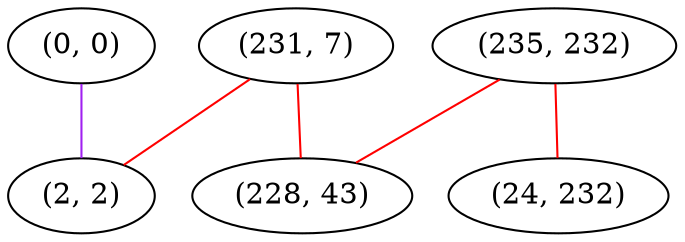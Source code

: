 graph "" {
"(0, 0)";
"(235, 232)";
"(231, 7)";
"(24, 232)";
"(2, 2)";
"(228, 43)";
"(0, 0)" -- "(2, 2)"  [color=purple, key=0, weight=4];
"(235, 232)" -- "(24, 232)"  [color=red, key=0, weight=1];
"(235, 232)" -- "(228, 43)"  [color=red, key=0, weight=1];
"(231, 7)" -- "(228, 43)"  [color=red, key=0, weight=1];
"(231, 7)" -- "(2, 2)"  [color=red, key=0, weight=1];
}
